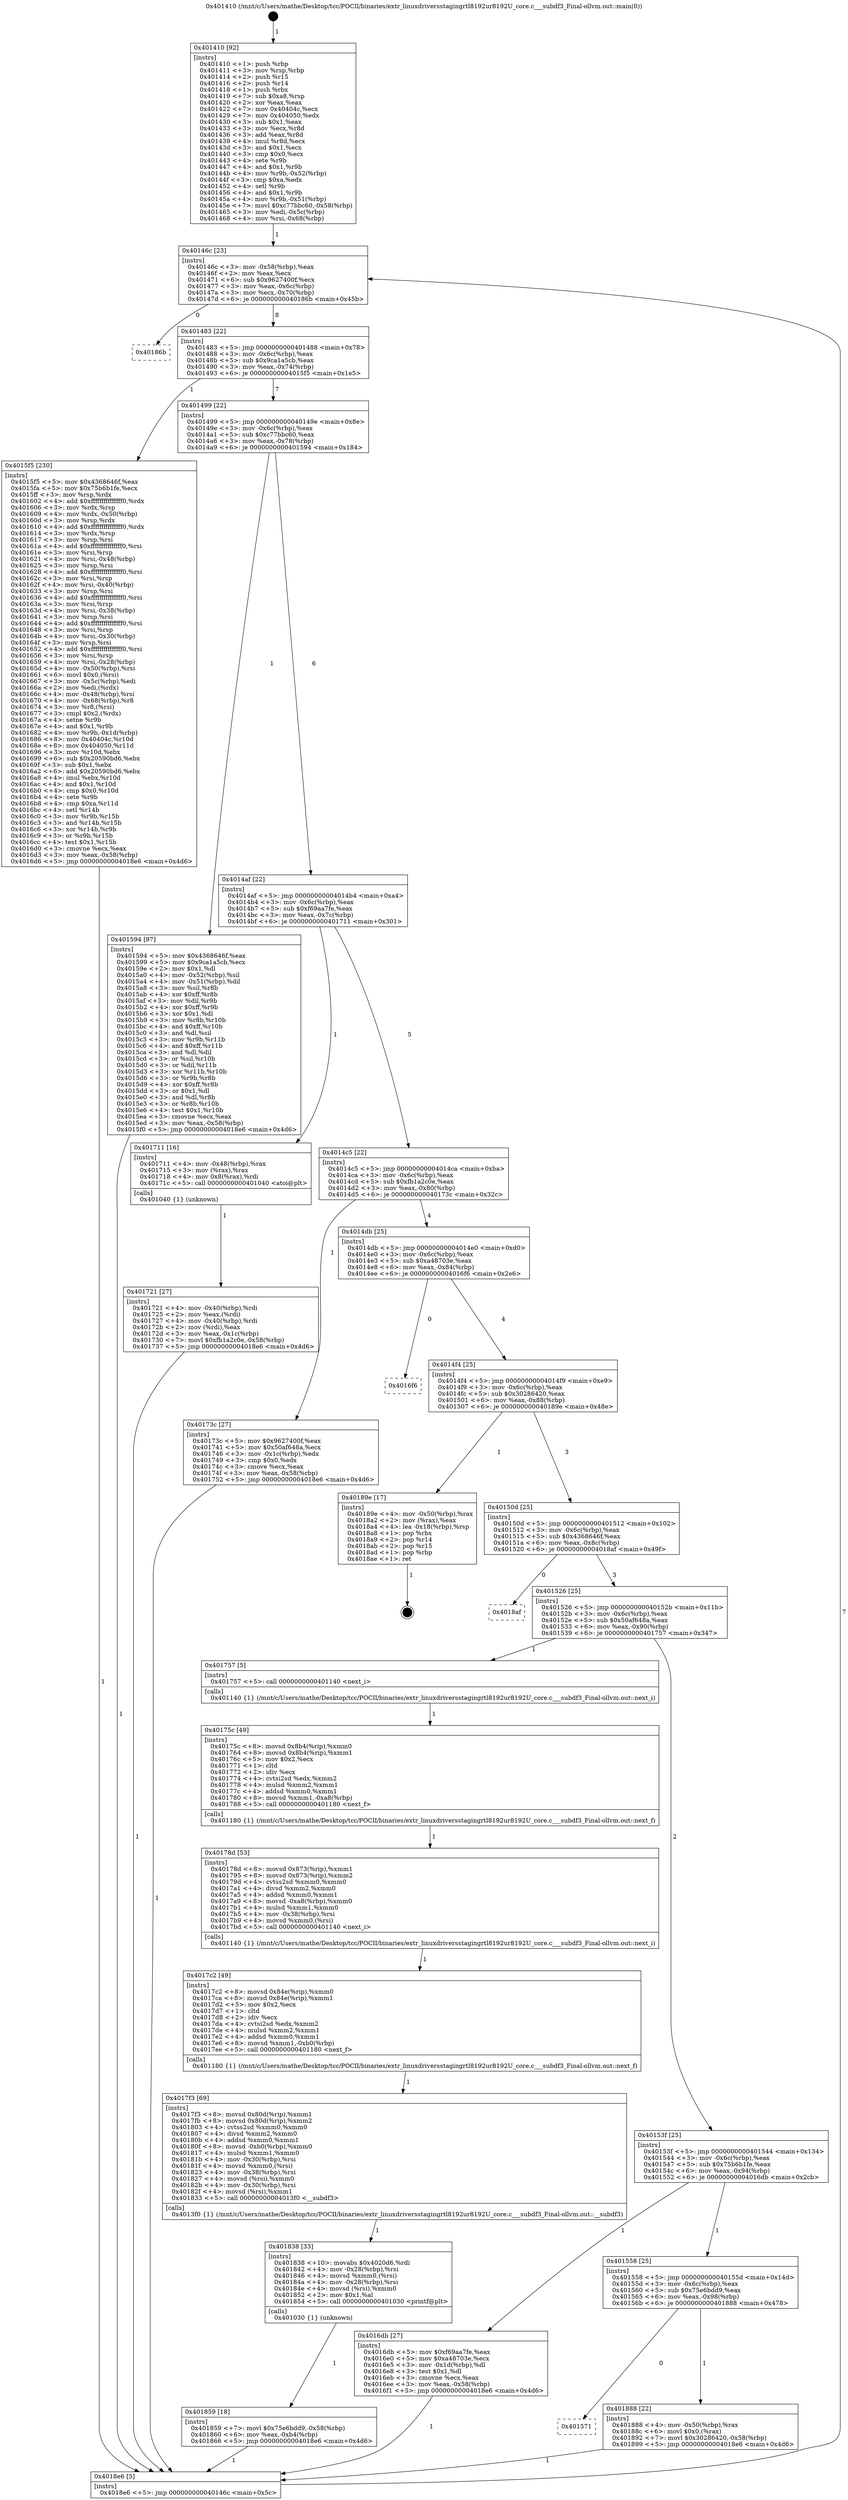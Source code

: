 digraph "0x401410" {
  label = "0x401410 (/mnt/c/Users/mathe/Desktop/tcc/POCII/binaries/extr_linuxdriversstagingrtl8192ur8192U_core.c___subdf3_Final-ollvm.out::main(0))"
  labelloc = "t"
  node[shape=record]

  Entry [label="",width=0.3,height=0.3,shape=circle,fillcolor=black,style=filled]
  "0x40146c" [label="{
     0x40146c [23]\l
     | [instrs]\l
     &nbsp;&nbsp;0x40146c \<+3\>: mov -0x58(%rbp),%eax\l
     &nbsp;&nbsp;0x40146f \<+2\>: mov %eax,%ecx\l
     &nbsp;&nbsp;0x401471 \<+6\>: sub $0x9627400f,%ecx\l
     &nbsp;&nbsp;0x401477 \<+3\>: mov %eax,-0x6c(%rbp)\l
     &nbsp;&nbsp;0x40147a \<+3\>: mov %ecx,-0x70(%rbp)\l
     &nbsp;&nbsp;0x40147d \<+6\>: je 000000000040186b \<main+0x45b\>\l
  }"]
  "0x40186b" [label="{
     0x40186b\l
  }", style=dashed]
  "0x401483" [label="{
     0x401483 [22]\l
     | [instrs]\l
     &nbsp;&nbsp;0x401483 \<+5\>: jmp 0000000000401488 \<main+0x78\>\l
     &nbsp;&nbsp;0x401488 \<+3\>: mov -0x6c(%rbp),%eax\l
     &nbsp;&nbsp;0x40148b \<+5\>: sub $0x9ca1a5cb,%eax\l
     &nbsp;&nbsp;0x401490 \<+3\>: mov %eax,-0x74(%rbp)\l
     &nbsp;&nbsp;0x401493 \<+6\>: je 00000000004015f5 \<main+0x1e5\>\l
  }"]
  Exit [label="",width=0.3,height=0.3,shape=circle,fillcolor=black,style=filled,peripheries=2]
  "0x4015f5" [label="{
     0x4015f5 [230]\l
     | [instrs]\l
     &nbsp;&nbsp;0x4015f5 \<+5\>: mov $0x4368646f,%eax\l
     &nbsp;&nbsp;0x4015fa \<+5\>: mov $0x75b6b1fe,%ecx\l
     &nbsp;&nbsp;0x4015ff \<+3\>: mov %rsp,%rdx\l
     &nbsp;&nbsp;0x401602 \<+4\>: add $0xfffffffffffffff0,%rdx\l
     &nbsp;&nbsp;0x401606 \<+3\>: mov %rdx,%rsp\l
     &nbsp;&nbsp;0x401609 \<+4\>: mov %rdx,-0x50(%rbp)\l
     &nbsp;&nbsp;0x40160d \<+3\>: mov %rsp,%rdx\l
     &nbsp;&nbsp;0x401610 \<+4\>: add $0xfffffffffffffff0,%rdx\l
     &nbsp;&nbsp;0x401614 \<+3\>: mov %rdx,%rsp\l
     &nbsp;&nbsp;0x401617 \<+3\>: mov %rsp,%rsi\l
     &nbsp;&nbsp;0x40161a \<+4\>: add $0xfffffffffffffff0,%rsi\l
     &nbsp;&nbsp;0x40161e \<+3\>: mov %rsi,%rsp\l
     &nbsp;&nbsp;0x401621 \<+4\>: mov %rsi,-0x48(%rbp)\l
     &nbsp;&nbsp;0x401625 \<+3\>: mov %rsp,%rsi\l
     &nbsp;&nbsp;0x401628 \<+4\>: add $0xfffffffffffffff0,%rsi\l
     &nbsp;&nbsp;0x40162c \<+3\>: mov %rsi,%rsp\l
     &nbsp;&nbsp;0x40162f \<+4\>: mov %rsi,-0x40(%rbp)\l
     &nbsp;&nbsp;0x401633 \<+3\>: mov %rsp,%rsi\l
     &nbsp;&nbsp;0x401636 \<+4\>: add $0xfffffffffffffff0,%rsi\l
     &nbsp;&nbsp;0x40163a \<+3\>: mov %rsi,%rsp\l
     &nbsp;&nbsp;0x40163d \<+4\>: mov %rsi,-0x38(%rbp)\l
     &nbsp;&nbsp;0x401641 \<+3\>: mov %rsp,%rsi\l
     &nbsp;&nbsp;0x401644 \<+4\>: add $0xfffffffffffffff0,%rsi\l
     &nbsp;&nbsp;0x401648 \<+3\>: mov %rsi,%rsp\l
     &nbsp;&nbsp;0x40164b \<+4\>: mov %rsi,-0x30(%rbp)\l
     &nbsp;&nbsp;0x40164f \<+3\>: mov %rsp,%rsi\l
     &nbsp;&nbsp;0x401652 \<+4\>: add $0xfffffffffffffff0,%rsi\l
     &nbsp;&nbsp;0x401656 \<+3\>: mov %rsi,%rsp\l
     &nbsp;&nbsp;0x401659 \<+4\>: mov %rsi,-0x28(%rbp)\l
     &nbsp;&nbsp;0x40165d \<+4\>: mov -0x50(%rbp),%rsi\l
     &nbsp;&nbsp;0x401661 \<+6\>: movl $0x0,(%rsi)\l
     &nbsp;&nbsp;0x401667 \<+3\>: mov -0x5c(%rbp),%edi\l
     &nbsp;&nbsp;0x40166a \<+2\>: mov %edi,(%rdx)\l
     &nbsp;&nbsp;0x40166c \<+4\>: mov -0x48(%rbp),%rsi\l
     &nbsp;&nbsp;0x401670 \<+4\>: mov -0x68(%rbp),%r8\l
     &nbsp;&nbsp;0x401674 \<+3\>: mov %r8,(%rsi)\l
     &nbsp;&nbsp;0x401677 \<+3\>: cmpl $0x2,(%rdx)\l
     &nbsp;&nbsp;0x40167a \<+4\>: setne %r9b\l
     &nbsp;&nbsp;0x40167e \<+4\>: and $0x1,%r9b\l
     &nbsp;&nbsp;0x401682 \<+4\>: mov %r9b,-0x1d(%rbp)\l
     &nbsp;&nbsp;0x401686 \<+8\>: mov 0x40404c,%r10d\l
     &nbsp;&nbsp;0x40168e \<+8\>: mov 0x404050,%r11d\l
     &nbsp;&nbsp;0x401696 \<+3\>: mov %r10d,%ebx\l
     &nbsp;&nbsp;0x401699 \<+6\>: sub $0x20590bd6,%ebx\l
     &nbsp;&nbsp;0x40169f \<+3\>: sub $0x1,%ebx\l
     &nbsp;&nbsp;0x4016a2 \<+6\>: add $0x20590bd6,%ebx\l
     &nbsp;&nbsp;0x4016a8 \<+4\>: imul %ebx,%r10d\l
     &nbsp;&nbsp;0x4016ac \<+4\>: and $0x1,%r10d\l
     &nbsp;&nbsp;0x4016b0 \<+4\>: cmp $0x0,%r10d\l
     &nbsp;&nbsp;0x4016b4 \<+4\>: sete %r9b\l
     &nbsp;&nbsp;0x4016b8 \<+4\>: cmp $0xa,%r11d\l
     &nbsp;&nbsp;0x4016bc \<+4\>: setl %r14b\l
     &nbsp;&nbsp;0x4016c0 \<+3\>: mov %r9b,%r15b\l
     &nbsp;&nbsp;0x4016c3 \<+3\>: and %r14b,%r15b\l
     &nbsp;&nbsp;0x4016c6 \<+3\>: xor %r14b,%r9b\l
     &nbsp;&nbsp;0x4016c9 \<+3\>: or %r9b,%r15b\l
     &nbsp;&nbsp;0x4016cc \<+4\>: test $0x1,%r15b\l
     &nbsp;&nbsp;0x4016d0 \<+3\>: cmovne %ecx,%eax\l
     &nbsp;&nbsp;0x4016d3 \<+3\>: mov %eax,-0x58(%rbp)\l
     &nbsp;&nbsp;0x4016d6 \<+5\>: jmp 00000000004018e6 \<main+0x4d6\>\l
  }"]
  "0x401499" [label="{
     0x401499 [22]\l
     | [instrs]\l
     &nbsp;&nbsp;0x401499 \<+5\>: jmp 000000000040149e \<main+0x8e\>\l
     &nbsp;&nbsp;0x40149e \<+3\>: mov -0x6c(%rbp),%eax\l
     &nbsp;&nbsp;0x4014a1 \<+5\>: sub $0xc77bbc60,%eax\l
     &nbsp;&nbsp;0x4014a6 \<+3\>: mov %eax,-0x78(%rbp)\l
     &nbsp;&nbsp;0x4014a9 \<+6\>: je 0000000000401594 \<main+0x184\>\l
  }"]
  "0x401571" [label="{
     0x401571\l
  }", style=dashed]
  "0x401594" [label="{
     0x401594 [97]\l
     | [instrs]\l
     &nbsp;&nbsp;0x401594 \<+5\>: mov $0x4368646f,%eax\l
     &nbsp;&nbsp;0x401599 \<+5\>: mov $0x9ca1a5cb,%ecx\l
     &nbsp;&nbsp;0x40159e \<+2\>: mov $0x1,%dl\l
     &nbsp;&nbsp;0x4015a0 \<+4\>: mov -0x52(%rbp),%sil\l
     &nbsp;&nbsp;0x4015a4 \<+4\>: mov -0x51(%rbp),%dil\l
     &nbsp;&nbsp;0x4015a8 \<+3\>: mov %sil,%r8b\l
     &nbsp;&nbsp;0x4015ab \<+4\>: xor $0xff,%r8b\l
     &nbsp;&nbsp;0x4015af \<+3\>: mov %dil,%r9b\l
     &nbsp;&nbsp;0x4015b2 \<+4\>: xor $0xff,%r9b\l
     &nbsp;&nbsp;0x4015b6 \<+3\>: xor $0x1,%dl\l
     &nbsp;&nbsp;0x4015b9 \<+3\>: mov %r8b,%r10b\l
     &nbsp;&nbsp;0x4015bc \<+4\>: and $0xff,%r10b\l
     &nbsp;&nbsp;0x4015c0 \<+3\>: and %dl,%sil\l
     &nbsp;&nbsp;0x4015c3 \<+3\>: mov %r9b,%r11b\l
     &nbsp;&nbsp;0x4015c6 \<+4\>: and $0xff,%r11b\l
     &nbsp;&nbsp;0x4015ca \<+3\>: and %dl,%dil\l
     &nbsp;&nbsp;0x4015cd \<+3\>: or %sil,%r10b\l
     &nbsp;&nbsp;0x4015d0 \<+3\>: or %dil,%r11b\l
     &nbsp;&nbsp;0x4015d3 \<+3\>: xor %r11b,%r10b\l
     &nbsp;&nbsp;0x4015d6 \<+3\>: or %r9b,%r8b\l
     &nbsp;&nbsp;0x4015d9 \<+4\>: xor $0xff,%r8b\l
     &nbsp;&nbsp;0x4015dd \<+3\>: or $0x1,%dl\l
     &nbsp;&nbsp;0x4015e0 \<+3\>: and %dl,%r8b\l
     &nbsp;&nbsp;0x4015e3 \<+3\>: or %r8b,%r10b\l
     &nbsp;&nbsp;0x4015e6 \<+4\>: test $0x1,%r10b\l
     &nbsp;&nbsp;0x4015ea \<+3\>: cmovne %ecx,%eax\l
     &nbsp;&nbsp;0x4015ed \<+3\>: mov %eax,-0x58(%rbp)\l
     &nbsp;&nbsp;0x4015f0 \<+5\>: jmp 00000000004018e6 \<main+0x4d6\>\l
  }"]
  "0x4014af" [label="{
     0x4014af [22]\l
     | [instrs]\l
     &nbsp;&nbsp;0x4014af \<+5\>: jmp 00000000004014b4 \<main+0xa4\>\l
     &nbsp;&nbsp;0x4014b4 \<+3\>: mov -0x6c(%rbp),%eax\l
     &nbsp;&nbsp;0x4014b7 \<+5\>: sub $0xf69aa7fe,%eax\l
     &nbsp;&nbsp;0x4014bc \<+3\>: mov %eax,-0x7c(%rbp)\l
     &nbsp;&nbsp;0x4014bf \<+6\>: je 0000000000401711 \<main+0x301\>\l
  }"]
  "0x4018e6" [label="{
     0x4018e6 [5]\l
     | [instrs]\l
     &nbsp;&nbsp;0x4018e6 \<+5\>: jmp 000000000040146c \<main+0x5c\>\l
  }"]
  "0x401410" [label="{
     0x401410 [92]\l
     | [instrs]\l
     &nbsp;&nbsp;0x401410 \<+1\>: push %rbp\l
     &nbsp;&nbsp;0x401411 \<+3\>: mov %rsp,%rbp\l
     &nbsp;&nbsp;0x401414 \<+2\>: push %r15\l
     &nbsp;&nbsp;0x401416 \<+2\>: push %r14\l
     &nbsp;&nbsp;0x401418 \<+1\>: push %rbx\l
     &nbsp;&nbsp;0x401419 \<+7\>: sub $0xa8,%rsp\l
     &nbsp;&nbsp;0x401420 \<+2\>: xor %eax,%eax\l
     &nbsp;&nbsp;0x401422 \<+7\>: mov 0x40404c,%ecx\l
     &nbsp;&nbsp;0x401429 \<+7\>: mov 0x404050,%edx\l
     &nbsp;&nbsp;0x401430 \<+3\>: sub $0x1,%eax\l
     &nbsp;&nbsp;0x401433 \<+3\>: mov %ecx,%r8d\l
     &nbsp;&nbsp;0x401436 \<+3\>: add %eax,%r8d\l
     &nbsp;&nbsp;0x401439 \<+4\>: imul %r8d,%ecx\l
     &nbsp;&nbsp;0x40143d \<+3\>: and $0x1,%ecx\l
     &nbsp;&nbsp;0x401440 \<+3\>: cmp $0x0,%ecx\l
     &nbsp;&nbsp;0x401443 \<+4\>: sete %r9b\l
     &nbsp;&nbsp;0x401447 \<+4\>: and $0x1,%r9b\l
     &nbsp;&nbsp;0x40144b \<+4\>: mov %r9b,-0x52(%rbp)\l
     &nbsp;&nbsp;0x40144f \<+3\>: cmp $0xa,%edx\l
     &nbsp;&nbsp;0x401452 \<+4\>: setl %r9b\l
     &nbsp;&nbsp;0x401456 \<+4\>: and $0x1,%r9b\l
     &nbsp;&nbsp;0x40145a \<+4\>: mov %r9b,-0x51(%rbp)\l
     &nbsp;&nbsp;0x40145e \<+7\>: movl $0xc77bbc60,-0x58(%rbp)\l
     &nbsp;&nbsp;0x401465 \<+3\>: mov %edi,-0x5c(%rbp)\l
     &nbsp;&nbsp;0x401468 \<+4\>: mov %rsi,-0x68(%rbp)\l
  }"]
  "0x401888" [label="{
     0x401888 [22]\l
     | [instrs]\l
     &nbsp;&nbsp;0x401888 \<+4\>: mov -0x50(%rbp),%rax\l
     &nbsp;&nbsp;0x40188c \<+6\>: movl $0x0,(%rax)\l
     &nbsp;&nbsp;0x401892 \<+7\>: movl $0x30286420,-0x58(%rbp)\l
     &nbsp;&nbsp;0x401899 \<+5\>: jmp 00000000004018e6 \<main+0x4d6\>\l
  }"]
  "0x401711" [label="{
     0x401711 [16]\l
     | [instrs]\l
     &nbsp;&nbsp;0x401711 \<+4\>: mov -0x48(%rbp),%rax\l
     &nbsp;&nbsp;0x401715 \<+3\>: mov (%rax),%rax\l
     &nbsp;&nbsp;0x401718 \<+4\>: mov 0x8(%rax),%rdi\l
     &nbsp;&nbsp;0x40171c \<+5\>: call 0000000000401040 \<atoi@plt\>\l
     | [calls]\l
     &nbsp;&nbsp;0x401040 \{1\} (unknown)\l
  }"]
  "0x4014c5" [label="{
     0x4014c5 [22]\l
     | [instrs]\l
     &nbsp;&nbsp;0x4014c5 \<+5\>: jmp 00000000004014ca \<main+0xba\>\l
     &nbsp;&nbsp;0x4014ca \<+3\>: mov -0x6c(%rbp),%eax\l
     &nbsp;&nbsp;0x4014cd \<+5\>: sub $0xfb1a2c0e,%eax\l
     &nbsp;&nbsp;0x4014d2 \<+3\>: mov %eax,-0x80(%rbp)\l
     &nbsp;&nbsp;0x4014d5 \<+6\>: je 000000000040173c \<main+0x32c\>\l
  }"]
  "0x401859" [label="{
     0x401859 [18]\l
     | [instrs]\l
     &nbsp;&nbsp;0x401859 \<+7\>: movl $0x75e6bdd9,-0x58(%rbp)\l
     &nbsp;&nbsp;0x401860 \<+6\>: mov %eax,-0xb4(%rbp)\l
     &nbsp;&nbsp;0x401866 \<+5\>: jmp 00000000004018e6 \<main+0x4d6\>\l
  }"]
  "0x40173c" [label="{
     0x40173c [27]\l
     | [instrs]\l
     &nbsp;&nbsp;0x40173c \<+5\>: mov $0x9627400f,%eax\l
     &nbsp;&nbsp;0x401741 \<+5\>: mov $0x50af648a,%ecx\l
     &nbsp;&nbsp;0x401746 \<+3\>: mov -0x1c(%rbp),%edx\l
     &nbsp;&nbsp;0x401749 \<+3\>: cmp $0x0,%edx\l
     &nbsp;&nbsp;0x40174c \<+3\>: cmove %ecx,%eax\l
     &nbsp;&nbsp;0x40174f \<+3\>: mov %eax,-0x58(%rbp)\l
     &nbsp;&nbsp;0x401752 \<+5\>: jmp 00000000004018e6 \<main+0x4d6\>\l
  }"]
  "0x4014db" [label="{
     0x4014db [25]\l
     | [instrs]\l
     &nbsp;&nbsp;0x4014db \<+5\>: jmp 00000000004014e0 \<main+0xd0\>\l
     &nbsp;&nbsp;0x4014e0 \<+3\>: mov -0x6c(%rbp),%eax\l
     &nbsp;&nbsp;0x4014e3 \<+5\>: sub $0xa48703e,%eax\l
     &nbsp;&nbsp;0x4014e8 \<+6\>: mov %eax,-0x84(%rbp)\l
     &nbsp;&nbsp;0x4014ee \<+6\>: je 00000000004016f6 \<main+0x2e6\>\l
  }"]
  "0x401838" [label="{
     0x401838 [33]\l
     | [instrs]\l
     &nbsp;&nbsp;0x401838 \<+10\>: movabs $0x4020d6,%rdi\l
     &nbsp;&nbsp;0x401842 \<+4\>: mov -0x28(%rbp),%rsi\l
     &nbsp;&nbsp;0x401846 \<+4\>: movsd %xmm0,(%rsi)\l
     &nbsp;&nbsp;0x40184a \<+4\>: mov -0x28(%rbp),%rsi\l
     &nbsp;&nbsp;0x40184e \<+4\>: movsd (%rsi),%xmm0\l
     &nbsp;&nbsp;0x401852 \<+2\>: mov $0x1,%al\l
     &nbsp;&nbsp;0x401854 \<+5\>: call 0000000000401030 \<printf@plt\>\l
     | [calls]\l
     &nbsp;&nbsp;0x401030 \{1\} (unknown)\l
  }"]
  "0x4016f6" [label="{
     0x4016f6\l
  }", style=dashed]
  "0x4014f4" [label="{
     0x4014f4 [25]\l
     | [instrs]\l
     &nbsp;&nbsp;0x4014f4 \<+5\>: jmp 00000000004014f9 \<main+0xe9\>\l
     &nbsp;&nbsp;0x4014f9 \<+3\>: mov -0x6c(%rbp),%eax\l
     &nbsp;&nbsp;0x4014fc \<+5\>: sub $0x30286420,%eax\l
     &nbsp;&nbsp;0x401501 \<+6\>: mov %eax,-0x88(%rbp)\l
     &nbsp;&nbsp;0x401507 \<+6\>: je 000000000040189e \<main+0x48e\>\l
  }"]
  "0x4017f3" [label="{
     0x4017f3 [69]\l
     | [instrs]\l
     &nbsp;&nbsp;0x4017f3 \<+8\>: movsd 0x80d(%rip),%xmm1\l
     &nbsp;&nbsp;0x4017fb \<+8\>: movsd 0x80d(%rip),%xmm2\l
     &nbsp;&nbsp;0x401803 \<+4\>: cvtss2sd %xmm0,%xmm0\l
     &nbsp;&nbsp;0x401807 \<+4\>: divsd %xmm2,%xmm0\l
     &nbsp;&nbsp;0x40180b \<+4\>: addsd %xmm0,%xmm1\l
     &nbsp;&nbsp;0x40180f \<+8\>: movsd -0xb0(%rbp),%xmm0\l
     &nbsp;&nbsp;0x401817 \<+4\>: mulsd %xmm1,%xmm0\l
     &nbsp;&nbsp;0x40181b \<+4\>: mov -0x30(%rbp),%rsi\l
     &nbsp;&nbsp;0x40181f \<+4\>: movsd %xmm0,(%rsi)\l
     &nbsp;&nbsp;0x401823 \<+4\>: mov -0x38(%rbp),%rsi\l
     &nbsp;&nbsp;0x401827 \<+4\>: movsd (%rsi),%xmm0\l
     &nbsp;&nbsp;0x40182b \<+4\>: mov -0x30(%rbp),%rsi\l
     &nbsp;&nbsp;0x40182f \<+4\>: movsd (%rsi),%xmm1\l
     &nbsp;&nbsp;0x401833 \<+5\>: call 00000000004013f0 \<__subdf3\>\l
     | [calls]\l
     &nbsp;&nbsp;0x4013f0 \{1\} (/mnt/c/Users/mathe/Desktop/tcc/POCII/binaries/extr_linuxdriversstagingrtl8192ur8192U_core.c___subdf3_Final-ollvm.out::__subdf3)\l
  }"]
  "0x40189e" [label="{
     0x40189e [17]\l
     | [instrs]\l
     &nbsp;&nbsp;0x40189e \<+4\>: mov -0x50(%rbp),%rax\l
     &nbsp;&nbsp;0x4018a2 \<+2\>: mov (%rax),%eax\l
     &nbsp;&nbsp;0x4018a4 \<+4\>: lea -0x18(%rbp),%rsp\l
     &nbsp;&nbsp;0x4018a8 \<+1\>: pop %rbx\l
     &nbsp;&nbsp;0x4018a9 \<+2\>: pop %r14\l
     &nbsp;&nbsp;0x4018ab \<+2\>: pop %r15\l
     &nbsp;&nbsp;0x4018ad \<+1\>: pop %rbp\l
     &nbsp;&nbsp;0x4018ae \<+1\>: ret\l
  }"]
  "0x40150d" [label="{
     0x40150d [25]\l
     | [instrs]\l
     &nbsp;&nbsp;0x40150d \<+5\>: jmp 0000000000401512 \<main+0x102\>\l
     &nbsp;&nbsp;0x401512 \<+3\>: mov -0x6c(%rbp),%eax\l
     &nbsp;&nbsp;0x401515 \<+5\>: sub $0x4368646f,%eax\l
     &nbsp;&nbsp;0x40151a \<+6\>: mov %eax,-0x8c(%rbp)\l
     &nbsp;&nbsp;0x401520 \<+6\>: je 00000000004018af \<main+0x49f\>\l
  }"]
  "0x4017c2" [label="{
     0x4017c2 [49]\l
     | [instrs]\l
     &nbsp;&nbsp;0x4017c2 \<+8\>: movsd 0x84e(%rip),%xmm0\l
     &nbsp;&nbsp;0x4017ca \<+8\>: movsd 0x84e(%rip),%xmm1\l
     &nbsp;&nbsp;0x4017d2 \<+5\>: mov $0x2,%ecx\l
     &nbsp;&nbsp;0x4017d7 \<+1\>: cltd\l
     &nbsp;&nbsp;0x4017d8 \<+2\>: idiv %ecx\l
     &nbsp;&nbsp;0x4017da \<+4\>: cvtsi2sd %edx,%xmm2\l
     &nbsp;&nbsp;0x4017de \<+4\>: mulsd %xmm2,%xmm1\l
     &nbsp;&nbsp;0x4017e2 \<+4\>: addsd %xmm0,%xmm1\l
     &nbsp;&nbsp;0x4017e6 \<+8\>: movsd %xmm1,-0xb0(%rbp)\l
     &nbsp;&nbsp;0x4017ee \<+5\>: call 0000000000401180 \<next_f\>\l
     | [calls]\l
     &nbsp;&nbsp;0x401180 \{1\} (/mnt/c/Users/mathe/Desktop/tcc/POCII/binaries/extr_linuxdriversstagingrtl8192ur8192U_core.c___subdf3_Final-ollvm.out::next_f)\l
  }"]
  "0x4018af" [label="{
     0x4018af\l
  }", style=dashed]
  "0x401526" [label="{
     0x401526 [25]\l
     | [instrs]\l
     &nbsp;&nbsp;0x401526 \<+5\>: jmp 000000000040152b \<main+0x11b\>\l
     &nbsp;&nbsp;0x40152b \<+3\>: mov -0x6c(%rbp),%eax\l
     &nbsp;&nbsp;0x40152e \<+5\>: sub $0x50af648a,%eax\l
     &nbsp;&nbsp;0x401533 \<+6\>: mov %eax,-0x90(%rbp)\l
     &nbsp;&nbsp;0x401539 \<+6\>: je 0000000000401757 \<main+0x347\>\l
  }"]
  "0x40178d" [label="{
     0x40178d [53]\l
     | [instrs]\l
     &nbsp;&nbsp;0x40178d \<+8\>: movsd 0x873(%rip),%xmm1\l
     &nbsp;&nbsp;0x401795 \<+8\>: movsd 0x873(%rip),%xmm2\l
     &nbsp;&nbsp;0x40179d \<+4\>: cvtss2sd %xmm0,%xmm0\l
     &nbsp;&nbsp;0x4017a1 \<+4\>: divsd %xmm2,%xmm0\l
     &nbsp;&nbsp;0x4017a5 \<+4\>: addsd %xmm0,%xmm1\l
     &nbsp;&nbsp;0x4017a9 \<+8\>: movsd -0xa8(%rbp),%xmm0\l
     &nbsp;&nbsp;0x4017b1 \<+4\>: mulsd %xmm1,%xmm0\l
     &nbsp;&nbsp;0x4017b5 \<+4\>: mov -0x38(%rbp),%rsi\l
     &nbsp;&nbsp;0x4017b9 \<+4\>: movsd %xmm0,(%rsi)\l
     &nbsp;&nbsp;0x4017bd \<+5\>: call 0000000000401140 \<next_i\>\l
     | [calls]\l
     &nbsp;&nbsp;0x401140 \{1\} (/mnt/c/Users/mathe/Desktop/tcc/POCII/binaries/extr_linuxdriversstagingrtl8192ur8192U_core.c___subdf3_Final-ollvm.out::next_i)\l
  }"]
  "0x401757" [label="{
     0x401757 [5]\l
     | [instrs]\l
     &nbsp;&nbsp;0x401757 \<+5\>: call 0000000000401140 \<next_i\>\l
     | [calls]\l
     &nbsp;&nbsp;0x401140 \{1\} (/mnt/c/Users/mathe/Desktop/tcc/POCII/binaries/extr_linuxdriversstagingrtl8192ur8192U_core.c___subdf3_Final-ollvm.out::next_i)\l
  }"]
  "0x40153f" [label="{
     0x40153f [25]\l
     | [instrs]\l
     &nbsp;&nbsp;0x40153f \<+5\>: jmp 0000000000401544 \<main+0x134\>\l
     &nbsp;&nbsp;0x401544 \<+3\>: mov -0x6c(%rbp),%eax\l
     &nbsp;&nbsp;0x401547 \<+5\>: sub $0x75b6b1fe,%eax\l
     &nbsp;&nbsp;0x40154c \<+6\>: mov %eax,-0x94(%rbp)\l
     &nbsp;&nbsp;0x401552 \<+6\>: je 00000000004016db \<main+0x2cb\>\l
  }"]
  "0x40175c" [label="{
     0x40175c [49]\l
     | [instrs]\l
     &nbsp;&nbsp;0x40175c \<+8\>: movsd 0x8b4(%rip),%xmm0\l
     &nbsp;&nbsp;0x401764 \<+8\>: movsd 0x8b4(%rip),%xmm1\l
     &nbsp;&nbsp;0x40176c \<+5\>: mov $0x2,%ecx\l
     &nbsp;&nbsp;0x401771 \<+1\>: cltd\l
     &nbsp;&nbsp;0x401772 \<+2\>: idiv %ecx\l
     &nbsp;&nbsp;0x401774 \<+4\>: cvtsi2sd %edx,%xmm2\l
     &nbsp;&nbsp;0x401778 \<+4\>: mulsd %xmm2,%xmm1\l
     &nbsp;&nbsp;0x40177c \<+4\>: addsd %xmm0,%xmm1\l
     &nbsp;&nbsp;0x401780 \<+8\>: movsd %xmm1,-0xa8(%rbp)\l
     &nbsp;&nbsp;0x401788 \<+5\>: call 0000000000401180 \<next_f\>\l
     | [calls]\l
     &nbsp;&nbsp;0x401180 \{1\} (/mnt/c/Users/mathe/Desktop/tcc/POCII/binaries/extr_linuxdriversstagingrtl8192ur8192U_core.c___subdf3_Final-ollvm.out::next_f)\l
  }"]
  "0x4016db" [label="{
     0x4016db [27]\l
     | [instrs]\l
     &nbsp;&nbsp;0x4016db \<+5\>: mov $0xf69aa7fe,%eax\l
     &nbsp;&nbsp;0x4016e0 \<+5\>: mov $0xa48703e,%ecx\l
     &nbsp;&nbsp;0x4016e5 \<+3\>: mov -0x1d(%rbp),%dl\l
     &nbsp;&nbsp;0x4016e8 \<+3\>: test $0x1,%dl\l
     &nbsp;&nbsp;0x4016eb \<+3\>: cmovne %ecx,%eax\l
     &nbsp;&nbsp;0x4016ee \<+3\>: mov %eax,-0x58(%rbp)\l
     &nbsp;&nbsp;0x4016f1 \<+5\>: jmp 00000000004018e6 \<main+0x4d6\>\l
  }"]
  "0x401558" [label="{
     0x401558 [25]\l
     | [instrs]\l
     &nbsp;&nbsp;0x401558 \<+5\>: jmp 000000000040155d \<main+0x14d\>\l
     &nbsp;&nbsp;0x40155d \<+3\>: mov -0x6c(%rbp),%eax\l
     &nbsp;&nbsp;0x401560 \<+5\>: sub $0x75e6bdd9,%eax\l
     &nbsp;&nbsp;0x401565 \<+6\>: mov %eax,-0x98(%rbp)\l
     &nbsp;&nbsp;0x40156b \<+6\>: je 0000000000401888 \<main+0x478\>\l
  }"]
  "0x401721" [label="{
     0x401721 [27]\l
     | [instrs]\l
     &nbsp;&nbsp;0x401721 \<+4\>: mov -0x40(%rbp),%rdi\l
     &nbsp;&nbsp;0x401725 \<+2\>: mov %eax,(%rdi)\l
     &nbsp;&nbsp;0x401727 \<+4\>: mov -0x40(%rbp),%rdi\l
     &nbsp;&nbsp;0x40172b \<+2\>: mov (%rdi),%eax\l
     &nbsp;&nbsp;0x40172d \<+3\>: mov %eax,-0x1c(%rbp)\l
     &nbsp;&nbsp;0x401730 \<+7\>: movl $0xfb1a2c0e,-0x58(%rbp)\l
     &nbsp;&nbsp;0x401737 \<+5\>: jmp 00000000004018e6 \<main+0x4d6\>\l
  }"]
  Entry -> "0x401410" [label=" 1"]
  "0x40146c" -> "0x40186b" [label=" 0"]
  "0x40146c" -> "0x401483" [label=" 8"]
  "0x40189e" -> Exit [label=" 1"]
  "0x401483" -> "0x4015f5" [label=" 1"]
  "0x401483" -> "0x401499" [label=" 7"]
  "0x401888" -> "0x4018e6" [label=" 1"]
  "0x401499" -> "0x401594" [label=" 1"]
  "0x401499" -> "0x4014af" [label=" 6"]
  "0x401594" -> "0x4018e6" [label=" 1"]
  "0x401410" -> "0x40146c" [label=" 1"]
  "0x4018e6" -> "0x40146c" [label=" 7"]
  "0x4015f5" -> "0x4018e6" [label=" 1"]
  "0x401558" -> "0x401571" [label=" 0"]
  "0x4014af" -> "0x401711" [label=" 1"]
  "0x4014af" -> "0x4014c5" [label=" 5"]
  "0x401558" -> "0x401888" [label=" 1"]
  "0x4014c5" -> "0x40173c" [label=" 1"]
  "0x4014c5" -> "0x4014db" [label=" 4"]
  "0x401859" -> "0x4018e6" [label=" 1"]
  "0x4014db" -> "0x4016f6" [label=" 0"]
  "0x4014db" -> "0x4014f4" [label=" 4"]
  "0x401838" -> "0x401859" [label=" 1"]
  "0x4014f4" -> "0x40189e" [label=" 1"]
  "0x4014f4" -> "0x40150d" [label=" 3"]
  "0x4017f3" -> "0x401838" [label=" 1"]
  "0x40150d" -> "0x4018af" [label=" 0"]
  "0x40150d" -> "0x401526" [label=" 3"]
  "0x4017c2" -> "0x4017f3" [label=" 1"]
  "0x401526" -> "0x401757" [label=" 1"]
  "0x401526" -> "0x40153f" [label=" 2"]
  "0x40178d" -> "0x4017c2" [label=" 1"]
  "0x40153f" -> "0x4016db" [label=" 1"]
  "0x40153f" -> "0x401558" [label=" 1"]
  "0x4016db" -> "0x4018e6" [label=" 1"]
  "0x401711" -> "0x401721" [label=" 1"]
  "0x401721" -> "0x4018e6" [label=" 1"]
  "0x40173c" -> "0x4018e6" [label=" 1"]
  "0x401757" -> "0x40175c" [label=" 1"]
  "0x40175c" -> "0x40178d" [label=" 1"]
}
